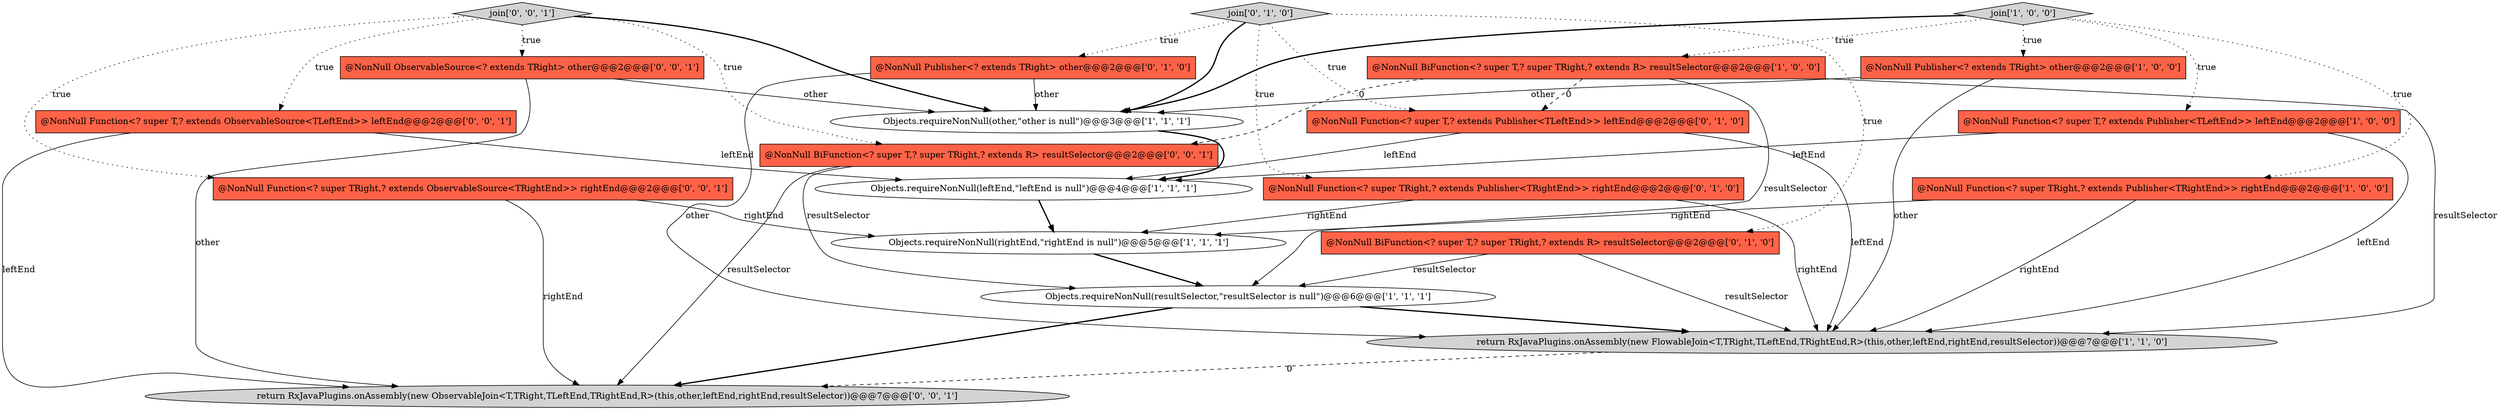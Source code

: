 digraph {
13 [style = filled, label = "join['0', '1', '0']", fillcolor = lightgray, shape = diamond image = "AAA0AAABBB2BBB"];
16 [style = filled, label = "@NonNull ObservableSource<? extends TRight> other@@@2@@@['0', '0', '1']", fillcolor = tomato, shape = box image = "AAA0AAABBB3BBB"];
10 [style = filled, label = "@NonNull BiFunction<? super T,? super TRight,? extends R> resultSelector@@@2@@@['0', '1', '0']", fillcolor = tomato, shape = box image = "AAA0AAABBB2BBB"];
0 [style = filled, label = "Objects.requireNonNull(leftEnd,\"leftEnd is null\")@@@4@@@['1', '1', '1']", fillcolor = white, shape = ellipse image = "AAA0AAABBB1BBB"];
5 [style = filled, label = "join['1', '0', '0']", fillcolor = lightgray, shape = diamond image = "AAA0AAABBB1BBB"];
7 [style = filled, label = "@NonNull Publisher<? extends TRight> other@@@2@@@['1', '0', '0']", fillcolor = tomato, shape = box image = "AAA0AAABBB1BBB"];
15 [style = filled, label = "return RxJavaPlugins.onAssembly(new ObservableJoin<T,TRight,TLeftEnd,TRightEnd,R>(this,other,leftEnd,rightEnd,resultSelector))@@@7@@@['0', '0', '1']", fillcolor = lightgray, shape = ellipse image = "AAA0AAABBB3BBB"];
14 [style = filled, label = "@NonNull Function<? super T,? extends Publisher<TLeftEnd>> leftEnd@@@2@@@['0', '1', '0']", fillcolor = tomato, shape = box image = "AAA1AAABBB2BBB"];
12 [style = filled, label = "@NonNull Function<? super TRight,? extends Publisher<TRightEnd>> rightEnd@@@2@@@['0', '1', '0']", fillcolor = tomato, shape = box image = "AAA0AAABBB2BBB"];
4 [style = filled, label = "Objects.requireNonNull(rightEnd,\"rightEnd is null\")@@@5@@@['1', '1', '1']", fillcolor = white, shape = ellipse image = "AAA0AAABBB1BBB"];
17 [style = filled, label = "join['0', '0', '1']", fillcolor = lightgray, shape = diamond image = "AAA0AAABBB3BBB"];
19 [style = filled, label = "@NonNull Function<? super TRight,? extends ObservableSource<TRightEnd>> rightEnd@@@2@@@['0', '0', '1']", fillcolor = tomato, shape = box image = "AAA0AAABBB3BBB"];
18 [style = filled, label = "@NonNull Function<? super T,? extends ObservableSource<TLeftEnd>> leftEnd@@@2@@@['0', '0', '1']", fillcolor = tomato, shape = box image = "AAA0AAABBB3BBB"];
9 [style = filled, label = "@NonNull BiFunction<? super T,? super TRight,? extends R> resultSelector@@@2@@@['1', '0', '0']", fillcolor = tomato, shape = box image = "AAA1AAABBB1BBB"];
11 [style = filled, label = "@NonNull Publisher<? extends TRight> other@@@2@@@['0', '1', '0']", fillcolor = tomato, shape = box image = "AAA0AAABBB2BBB"];
6 [style = filled, label = "@NonNull Function<? super TRight,? extends Publisher<TRightEnd>> rightEnd@@@2@@@['1', '0', '0']", fillcolor = tomato, shape = box image = "AAA0AAABBB1BBB"];
1 [style = filled, label = "Objects.requireNonNull(other,\"other is null\")@@@3@@@['1', '1', '1']", fillcolor = white, shape = ellipse image = "AAA0AAABBB1BBB"];
3 [style = filled, label = "return RxJavaPlugins.onAssembly(new FlowableJoin<T,TRight,TLeftEnd,TRightEnd,R>(this,other,leftEnd,rightEnd,resultSelector))@@@7@@@['1', '1', '0']", fillcolor = lightgray, shape = ellipse image = "AAA0AAABBB1BBB"];
2 [style = filled, label = "Objects.requireNonNull(resultSelector,\"resultSelector is null\")@@@6@@@['1', '1', '1']", fillcolor = white, shape = ellipse image = "AAA0AAABBB1BBB"];
8 [style = filled, label = "@NonNull Function<? super T,? extends Publisher<TLeftEnd>> leftEnd@@@2@@@['1', '0', '0']", fillcolor = tomato, shape = box image = "AAA0AAABBB1BBB"];
20 [style = filled, label = "@NonNull BiFunction<? super T,? super TRight,? extends R> resultSelector@@@2@@@['0', '0', '1']", fillcolor = tomato, shape = box image = "AAA0AAABBB3BBB"];
17->20 [style = dotted, label="true"];
9->20 [style = dashed, label="0"];
20->15 [style = solid, label="resultSelector"];
7->1 [style = solid, label="other"];
10->3 [style = solid, label="resultSelector"];
17->1 [style = bold, label=""];
17->18 [style = dotted, label="true"];
14->3 [style = solid, label="leftEnd"];
13->12 [style = dotted, label="true"];
19->4 [style = solid, label="rightEnd"];
12->3 [style = solid, label="rightEnd"];
2->3 [style = bold, label=""];
8->3 [style = solid, label="leftEnd"];
10->2 [style = solid, label="resultSelector"];
16->1 [style = solid, label="other"];
5->6 [style = dotted, label="true"];
18->0 [style = solid, label="leftEnd"];
1->0 [style = bold, label=""];
4->2 [style = bold, label=""];
13->10 [style = dotted, label="true"];
11->3 [style = solid, label="other"];
20->2 [style = solid, label="resultSelector"];
16->15 [style = solid, label="other"];
6->3 [style = solid, label="rightEnd"];
8->0 [style = solid, label="leftEnd"];
13->1 [style = bold, label=""];
9->2 [style = solid, label="resultSelector"];
17->16 [style = dotted, label="true"];
5->1 [style = bold, label=""];
14->0 [style = solid, label="leftEnd"];
9->14 [style = dashed, label="0"];
6->4 [style = solid, label="rightEnd"];
19->15 [style = solid, label="rightEnd"];
0->4 [style = bold, label=""];
5->7 [style = dotted, label="true"];
7->3 [style = solid, label="other"];
12->4 [style = solid, label="rightEnd"];
2->15 [style = bold, label=""];
17->19 [style = dotted, label="true"];
3->15 [style = dashed, label="0"];
5->9 [style = dotted, label="true"];
13->11 [style = dotted, label="true"];
11->1 [style = solid, label="other"];
9->3 [style = solid, label="resultSelector"];
5->8 [style = dotted, label="true"];
13->14 [style = dotted, label="true"];
18->15 [style = solid, label="leftEnd"];
}

